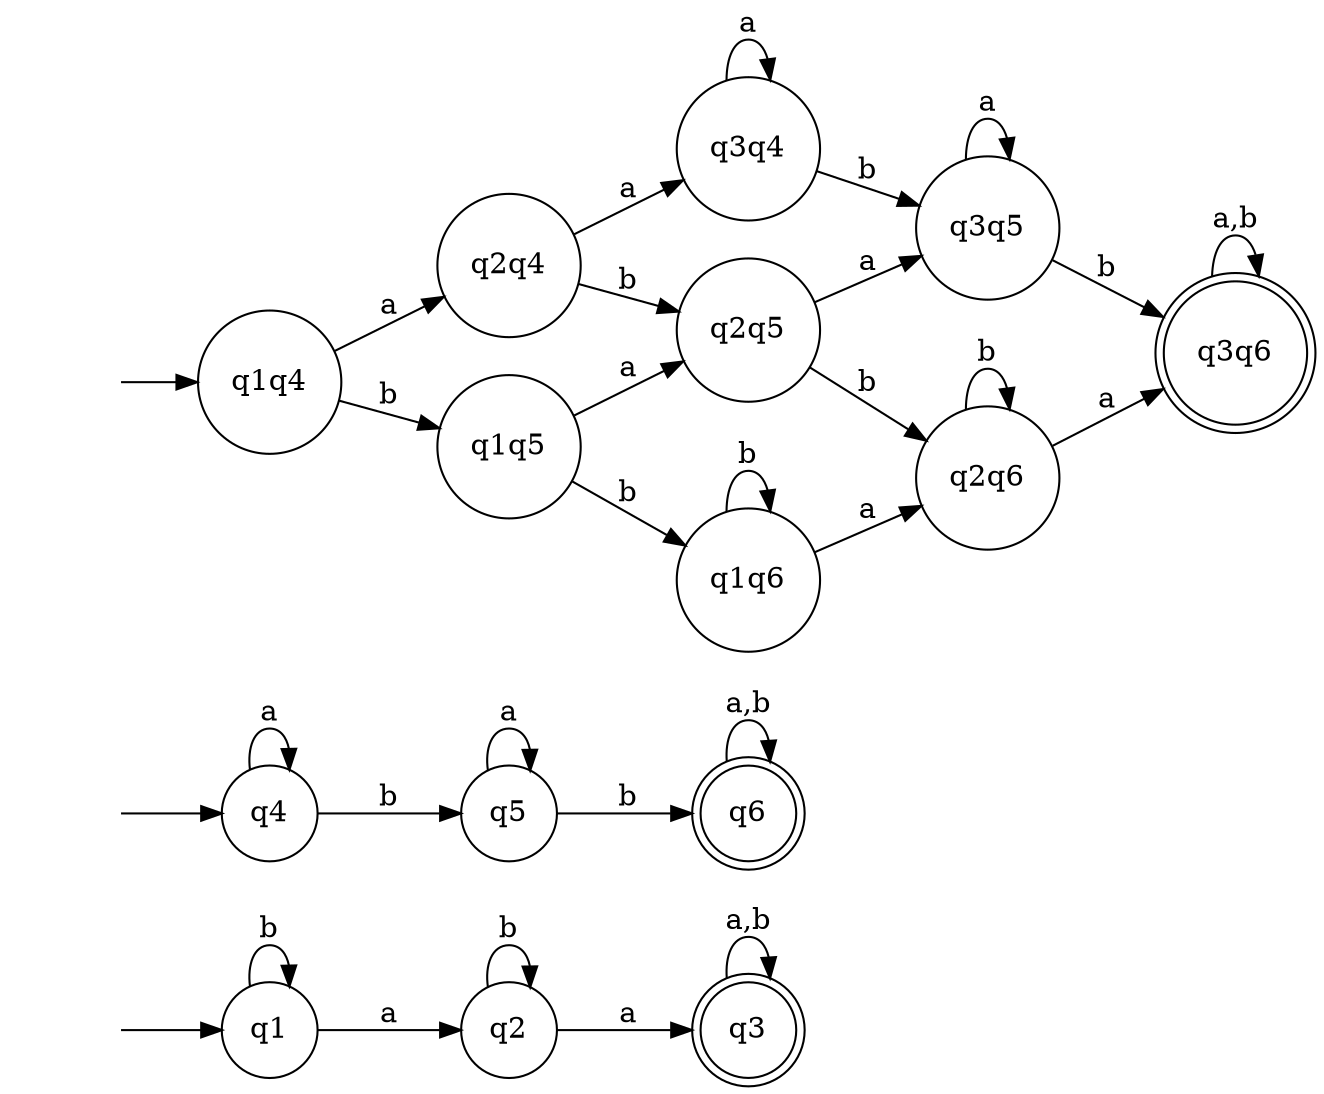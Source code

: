 digraph finite_state_machine {
    rankdir=LR;
    node [shape = circle];  q1 q2 q4 q5 q1q4 q2q4 q1q5 q3q4 q2q5 q1q6 q2q6 q3q5;
    node [shape = doublecircle];  q3 q6 q3q6;

    "" [shape = none];
    " " [shape = none];
    "  " [shape = none];
    "" -> q1
    q1 -> q2 [label = "a"];
    q1 -> q1 [label = "b"];
    q2 -> q3 [label = "a"];
    q2 -> q2 [label = "b"];
    q3 -> q3 [label = "a,b"];
    " " -> q4
    q4 -> q5 [label = "b"];
    q4 -> q4 [label = "a"];
    q5 -> q6 [label = "b"];
    q5 -> q5 [label = "a"];
    q6 -> q6 [label = "a,b"];
    "  " -> q1q4
    q1q4 -> q2q4 [label = "a"];
    q1q4 -> q1q5 [label = "b"];
    q2q4 -> q3q4 [label = "a"];
    q2q4 -> q2q5 [label = "b"];
    q3q4 -> q3q4 [label = "a"];
    q3q4 -> q3q5 [label = "b"];
    q2q5 -> q3q5 [label = "a"];
    q3q5 -> q3q5 [label = "a"];
    q2q5 -> q2q6 [label = "b"];
    q3q5 -> q3q6 [label = "b"];
    q2q6 -> q2q6 [label = "b"];
    q2q6 -> q3q6 [label = "a"];
    q1q5 -> q2q5 [label = "a"];
    q1q5 -> q1q6 [label = "b"];
    q1q6 -> q1q6 [label = "b"];
    q1q6 -> q2q6 [label = "a"];
    q3q6 -> q3q6 [label = "a,b"];
}